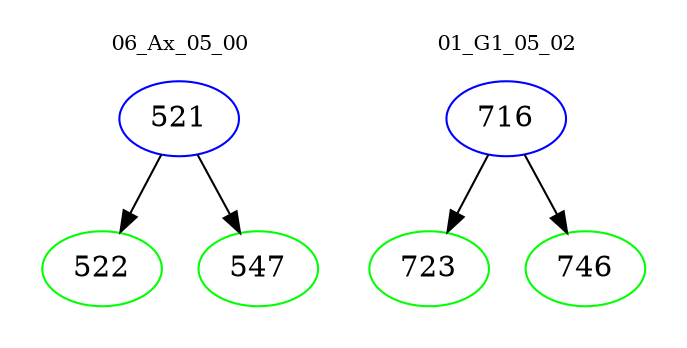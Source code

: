 digraph{
subgraph cluster_0 {
color = white
label = "06_Ax_05_00";
fontsize=10;
T0_521 [label="521", color="blue"]
T0_521 -> T0_522 [color="black"]
T0_522 [label="522", color="green"]
T0_521 -> T0_547 [color="black"]
T0_547 [label="547", color="green"]
}
subgraph cluster_1 {
color = white
label = "01_G1_05_02";
fontsize=10;
T1_716 [label="716", color="blue"]
T1_716 -> T1_723 [color="black"]
T1_723 [label="723", color="green"]
T1_716 -> T1_746 [color="black"]
T1_746 [label="746", color="green"]
}
}
